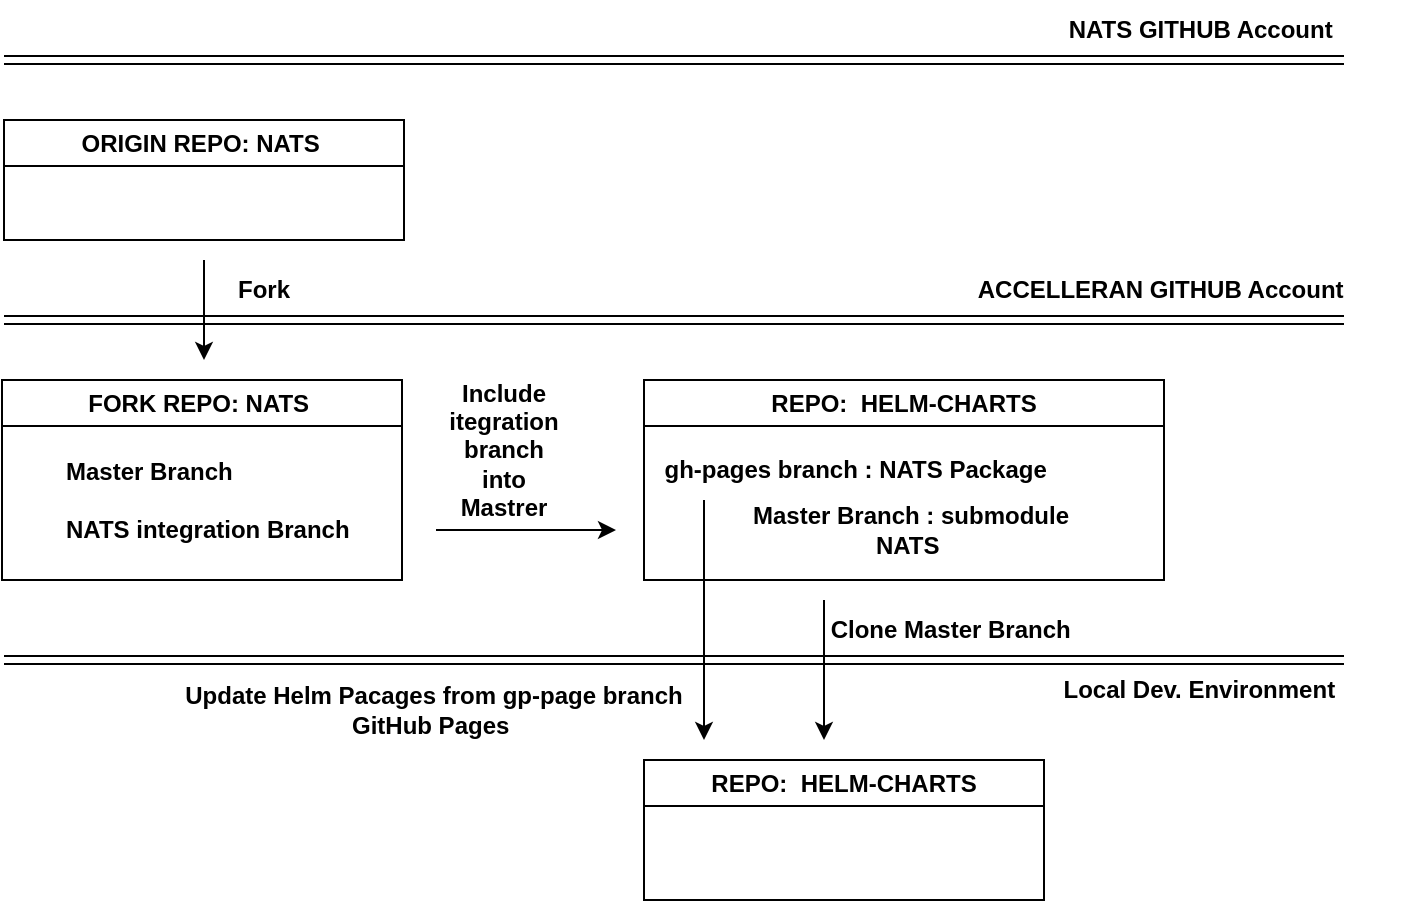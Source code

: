 <mxfile version="20.8.10" type="github">
  <diagram id="tpe7PRas9Uuu3qH7nv-h" name="Page-1">
    <mxGraphModel dx="1434" dy="796" grid="1" gridSize="10" guides="1" tooltips="1" connect="1" arrows="1" fold="1" page="1" pageScale="1" pageWidth="850" pageHeight="1100" math="0" shadow="0">
      <root>
        <mxCell id="0" />
        <mxCell id="1" parent="0" />
        <mxCell id="YgWwrNgD0VgGu1-BNbci-1" value="ORIGIN REPO: NATS&amp;nbsp;" style="swimlane;whiteSpace=wrap;html=1;" vertex="1" parent="1">
          <mxGeometry x="40" y="220" width="200" height="60" as="geometry" />
        </mxCell>
        <mxCell id="YgWwrNgD0VgGu1-BNbci-16" value="" style="endArrow=classic;html=1;rounded=0;" edge="1" parent="YgWwrNgD0VgGu1-BNbci-1">
          <mxGeometry width="50" height="50" relative="1" as="geometry">
            <mxPoint x="100" y="70" as="sourcePoint" />
            <mxPoint x="100" y="120" as="targetPoint" />
          </mxGeometry>
        </mxCell>
        <mxCell id="YgWwrNgD0VgGu1-BNbci-2" value="" style="shape=link;html=1;rounded=0;" edge="1" parent="1">
          <mxGeometry width="100" relative="1" as="geometry">
            <mxPoint x="40" y="190" as="sourcePoint" />
            <mxPoint x="710" y="190" as="targetPoint" />
          </mxGeometry>
        </mxCell>
        <mxCell id="YgWwrNgD0VgGu1-BNbci-3" value="" style="shape=link;html=1;rounded=0;" edge="1" parent="1">
          <mxGeometry width="100" relative="1" as="geometry">
            <mxPoint x="40" y="320" as="sourcePoint" />
            <mxPoint x="710" y="320" as="targetPoint" />
          </mxGeometry>
        </mxCell>
        <mxCell id="YgWwrNgD0VgGu1-BNbci-4" value="NATS GITHUB Account&amp;nbsp;" style="text;html=1;strokeColor=none;fillColor=none;align=center;verticalAlign=middle;whiteSpace=wrap;rounded=0;fontStyle=1" vertex="1" parent="1">
          <mxGeometry x="560" y="160" width="160" height="30" as="geometry" />
        </mxCell>
        <mxCell id="YgWwrNgD0VgGu1-BNbci-5" value="ACCELLERAN GITHUB Account&amp;nbsp;" style="text;html=1;strokeColor=none;fillColor=none;align=center;verticalAlign=middle;whiteSpace=wrap;rounded=0;fontStyle=1" vertex="1" parent="1">
          <mxGeometry x="520" y="290" width="200" height="30" as="geometry" />
        </mxCell>
        <mxCell id="YgWwrNgD0VgGu1-BNbci-6" value="FORK REPO: NATS&amp;nbsp;" style="swimlane;whiteSpace=wrap;html=1;" vertex="1" parent="1">
          <mxGeometry x="39" y="350" width="200" height="100" as="geometry" />
        </mxCell>
        <mxCell id="YgWwrNgD0VgGu1-BNbci-11" value="Master Branch&amp;nbsp;&lt;br&gt;&lt;br&gt;NATS integration Branch&amp;nbsp;" style="text;html=1;strokeColor=none;fillColor=none;align=left;verticalAlign=middle;whiteSpace=wrap;rounded=0;fontStyle=1" vertex="1" parent="YgWwrNgD0VgGu1-BNbci-6">
          <mxGeometry x="30" y="40" width="160" height="40" as="geometry" />
        </mxCell>
        <mxCell id="YgWwrNgD0VgGu1-BNbci-7" value="&amp;nbsp;REPO:&amp;nbsp; HELM-CHARTS&amp;nbsp;" style="swimlane;whiteSpace=wrap;html=1;" vertex="1" parent="1">
          <mxGeometry x="360" y="350" width="260" height="100" as="geometry" />
        </mxCell>
        <mxCell id="YgWwrNgD0VgGu1-BNbci-14" value="Master Branch : submodule NATS&amp;nbsp;" style="text;html=1;strokeColor=none;fillColor=none;align=center;verticalAlign=middle;whiteSpace=wrap;rounded=0;fontStyle=1" vertex="1" parent="YgWwrNgD0VgGu1-BNbci-7">
          <mxGeometry x="50" y="60" width="167" height="30" as="geometry" />
        </mxCell>
        <mxCell id="YgWwrNgD0VgGu1-BNbci-20" value="&lt;b&gt;gh-pages branch : NATS Package&amp;nbsp;&lt;/b&gt;" style="text;html=1;strokeColor=none;fillColor=none;align=center;verticalAlign=middle;whiteSpace=wrap;rounded=0;" vertex="1" parent="YgWwrNgD0VgGu1-BNbci-7">
          <mxGeometry x="5" y="30" width="205" height="30" as="geometry" />
        </mxCell>
        <mxCell id="YgWwrNgD0VgGu1-BNbci-21" value="" style="endArrow=classic;html=1;rounded=0;" edge="1" parent="YgWwrNgD0VgGu1-BNbci-7">
          <mxGeometry width="50" height="50" relative="1" as="geometry">
            <mxPoint x="30" y="60" as="sourcePoint" />
            <mxPoint x="30" y="180" as="targetPoint" />
          </mxGeometry>
        </mxCell>
        <mxCell id="YgWwrNgD0VgGu1-BNbci-8" value="" style="shape=link;html=1;rounded=0;" edge="1" parent="1">
          <mxGeometry width="100" relative="1" as="geometry">
            <mxPoint x="40" y="490" as="sourcePoint" />
            <mxPoint x="710" y="490" as="targetPoint" />
          </mxGeometry>
        </mxCell>
        <mxCell id="YgWwrNgD0VgGu1-BNbci-9" value="Local Dev. Environment&amp;nbsp;&amp;nbsp;" style="text;html=1;strokeColor=none;fillColor=none;align=center;verticalAlign=middle;whiteSpace=wrap;rounded=0;fontStyle=1" vertex="1" parent="1">
          <mxGeometry x="541" y="490" width="200" height="30" as="geometry" />
        </mxCell>
        <mxCell id="YgWwrNgD0VgGu1-BNbci-10" value="&amp;nbsp;REPO:&amp;nbsp; HELM-CHARTS&amp;nbsp;" style="swimlane;whiteSpace=wrap;html=1;" vertex="1" parent="1">
          <mxGeometry x="360" y="540" width="200" height="70" as="geometry" />
        </mxCell>
        <mxCell id="YgWwrNgD0VgGu1-BNbci-12" value="" style="endArrow=classic;html=1;rounded=0;" edge="1" parent="1">
          <mxGeometry width="50" height="50" relative="1" as="geometry">
            <mxPoint x="450" y="460" as="sourcePoint" />
            <mxPoint x="450" y="530" as="targetPoint" />
          </mxGeometry>
        </mxCell>
        <mxCell id="YgWwrNgD0VgGu1-BNbci-13" value="Clone Master Branch&amp;nbsp;" style="text;html=1;strokeColor=none;fillColor=none;align=center;verticalAlign=middle;whiteSpace=wrap;rounded=0;fontStyle=1" vertex="1" parent="1">
          <mxGeometry x="450" y="460" width="130" height="30" as="geometry" />
        </mxCell>
        <mxCell id="YgWwrNgD0VgGu1-BNbci-17" value="Fork" style="text;html=1;strokeColor=none;fillColor=none;align=center;verticalAlign=middle;whiteSpace=wrap;rounded=0;fontStyle=1" vertex="1" parent="1">
          <mxGeometry x="140" y="290" width="60" height="30" as="geometry" />
        </mxCell>
        <mxCell id="YgWwrNgD0VgGu1-BNbci-18" value="" style="endArrow=classic;html=1;rounded=0;" edge="1" parent="1">
          <mxGeometry width="50" height="50" relative="1" as="geometry">
            <mxPoint x="256" y="425" as="sourcePoint" />
            <mxPoint x="346" y="425" as="targetPoint" />
          </mxGeometry>
        </mxCell>
        <mxCell id="YgWwrNgD0VgGu1-BNbci-19" value="Include itegration branch into Mastrer" style="text;html=1;strokeColor=none;fillColor=none;align=center;verticalAlign=middle;whiteSpace=wrap;rounded=0;fontStyle=1" vertex="1" parent="1">
          <mxGeometry x="260" y="370" width="60" height="30" as="geometry" />
        </mxCell>
        <mxCell id="YgWwrNgD0VgGu1-BNbci-22" value="Update Helm Pacages from gp-page branch&lt;br&gt;GitHub Pages&amp;nbsp;" style="text;html=1;strokeColor=none;fillColor=none;align=center;verticalAlign=middle;whiteSpace=wrap;rounded=0;fontStyle=1" vertex="1" parent="1">
          <mxGeometry x="85" y="500" width="340" height="30" as="geometry" />
        </mxCell>
      </root>
    </mxGraphModel>
  </diagram>
</mxfile>
